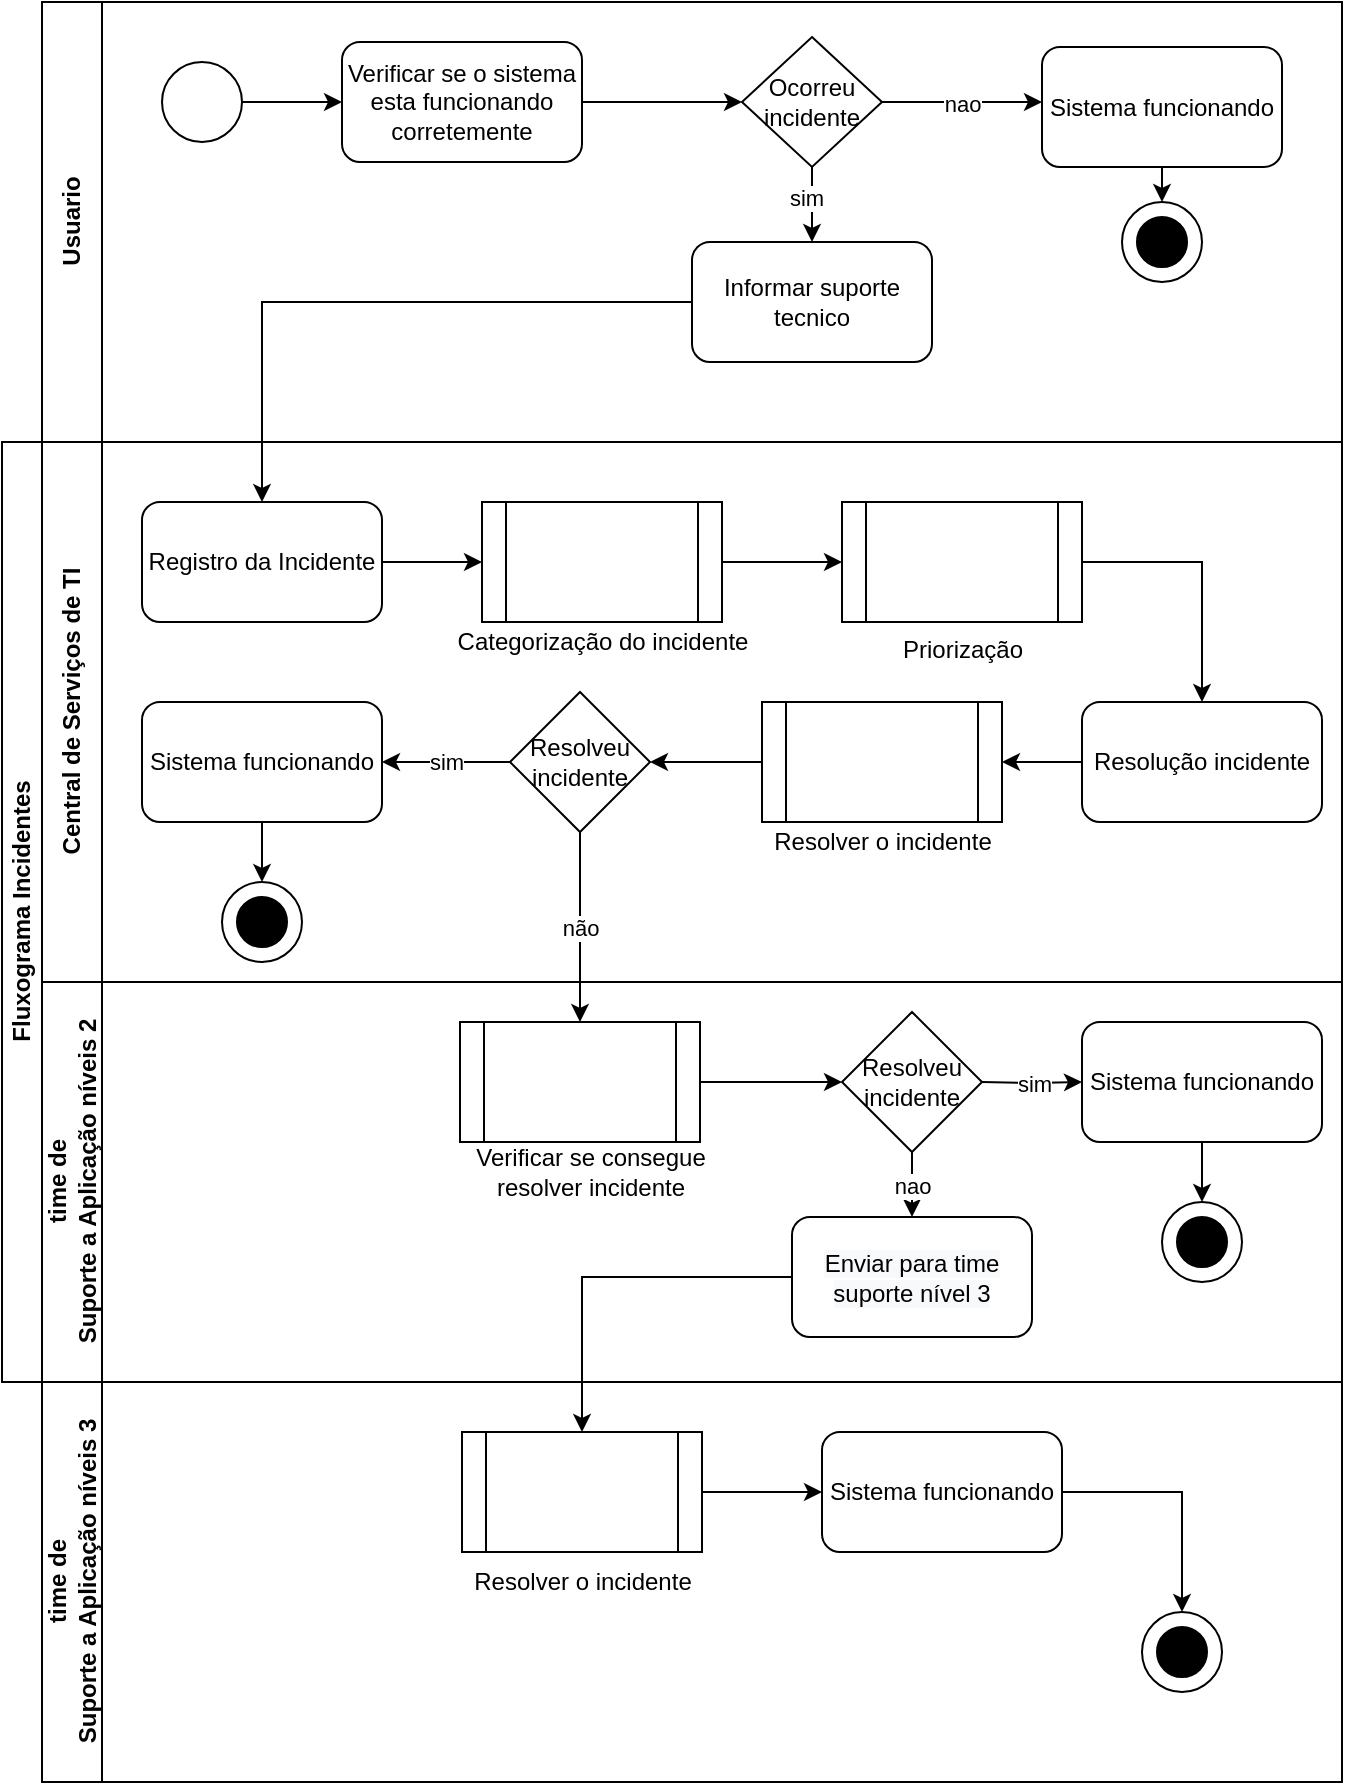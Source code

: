 <mxfile version="13.1.3" type="device"><diagram id="wHStI4aRKun1H4wsvDqh" name="Page-1"><mxGraphModel dx="1019" dy="1634" grid="1" gridSize="10" guides="1" tooltips="1" connect="1" arrows="1" fold="1" page="1" pageScale="1" pageWidth="827" pageHeight="1169" math="0" shadow="0"><root><mxCell id="0"/><mxCell id="1" parent="0"/><mxCell id="jrxjVaoClep4c02WZefW-1" value="Fluxograma&amp;nbsp;Incidentes" style="swimlane;html=1;childLayout=stackLayout;resizeParent=1;resizeParentMax=0;horizontal=0;startSize=20;horizontalStack=0;" parent="1" vertex="1"><mxGeometry x="90" y="-110" width="670" height="470" as="geometry"/></mxCell><mxCell id="jrxjVaoClep4c02WZefW-3" value="Central de Serviços de TI" style="swimlane;html=1;startSize=30;horizontal=0;" parent="jrxjVaoClep4c02WZefW-1" vertex="1"><mxGeometry x="20" width="650" height="270" as="geometry"/></mxCell><mxCell id="jrxjVaoClep4c02WZefW-11" value="Usuario" style="swimlane;html=1;startSize=30;horizontal=0;" parent="jrxjVaoClep4c02WZefW-3" vertex="1"><mxGeometry y="-220" width="650" height="220" as="geometry"/></mxCell><mxCell id="jrxjVaoClep4c02WZefW-15" value="" style="edgeStyle=orthogonalEdgeStyle;rounded=0;orthogonalLoop=1;jettySize=auto;html=1;" parent="jrxjVaoClep4c02WZefW-11" source="jrxjVaoClep4c02WZefW-13" target="jrxjVaoClep4c02WZefW-14" edge="1"><mxGeometry relative="1" as="geometry"/></mxCell><mxCell id="jrxjVaoClep4c02WZefW-13" value="" style="ellipse;whiteSpace=wrap;html=1;aspect=fixed;" parent="jrxjVaoClep4c02WZefW-11" vertex="1"><mxGeometry x="60" y="30" width="40" height="40" as="geometry"/></mxCell><mxCell id="jrxjVaoClep4c02WZefW-17" value="" style="edgeStyle=orthogonalEdgeStyle;rounded=0;orthogonalLoop=1;jettySize=auto;html=1;" parent="jrxjVaoClep4c02WZefW-11" source="jrxjVaoClep4c02WZefW-14" target="jrxjVaoClep4c02WZefW-16" edge="1"><mxGeometry relative="1" as="geometry"/></mxCell><mxCell id="jrxjVaoClep4c02WZefW-14" value="Verificar se o sistema esta funcionando corretemente" style="rounded=1;whiteSpace=wrap;html=1;" parent="jrxjVaoClep4c02WZefW-11" vertex="1"><mxGeometry x="150" y="20" width="120" height="60" as="geometry"/></mxCell><mxCell id="jrxjVaoClep4c02WZefW-19" value="nao" style="edgeStyle=orthogonalEdgeStyle;rounded=0;orthogonalLoop=1;jettySize=auto;html=1;" parent="jrxjVaoClep4c02WZefW-11" source="jrxjVaoClep4c02WZefW-16" edge="1"><mxGeometry relative="1" as="geometry"><mxPoint x="500" y="50" as="targetPoint"/></mxGeometry></mxCell><mxCell id="jrxjVaoClep4c02WZefW-32" value="" style="edgeStyle=orthogonalEdgeStyle;rounded=0;orthogonalLoop=1;jettySize=auto;html=1;" parent="jrxjVaoClep4c02WZefW-11" source="jrxjVaoClep4c02WZefW-16" target="jrxjVaoClep4c02WZefW-31" edge="1"><mxGeometry relative="1" as="geometry"/></mxCell><mxCell id="jrxjVaoClep4c02WZefW-33" value="sim" style="edgeLabel;html=1;align=center;verticalAlign=middle;resizable=0;points=[];" parent="jrxjVaoClep4c02WZefW-32" vertex="1" connectable="0"><mxGeometry x="0.059" y="-2" relative="1" as="geometry"><mxPoint x="-1" y="-2" as="offset"/></mxGeometry></mxCell><mxCell id="jrxjVaoClep4c02WZefW-16" value="Ocorreu incidente" style="rhombus;whiteSpace=wrap;html=1;fillColor=#FFFFFF;" parent="jrxjVaoClep4c02WZefW-11" vertex="1"><mxGeometry x="350" y="17.5" width="70" height="65" as="geometry"/></mxCell><mxCell id="jrxjVaoClep4c02WZefW-28" style="edgeStyle=orthogonalEdgeStyle;rounded=0;orthogonalLoop=1;jettySize=auto;html=1;exitX=0.5;exitY=1;exitDx=0;exitDy=0;entryX=0.5;entryY=0;entryDx=0;entryDy=0;" parent="jrxjVaoClep4c02WZefW-11" source="jrxjVaoClep4c02WZefW-20" target="jrxjVaoClep4c02WZefW-23" edge="1"><mxGeometry relative="1" as="geometry"/></mxCell><mxCell id="jrxjVaoClep4c02WZefW-20" value="Sistema funcionando" style="rounded=1;whiteSpace=wrap;html=1;" parent="jrxjVaoClep4c02WZefW-11" vertex="1"><mxGeometry x="500" y="22.5" width="120" height="60" as="geometry"/></mxCell><mxCell id="jrxjVaoClep4c02WZefW-23" value="" style="ellipse;whiteSpace=wrap;html=1;aspect=fixed;" parent="jrxjVaoClep4c02WZefW-11" vertex="1"><mxGeometry x="540" y="100" width="40" height="40" as="geometry"/></mxCell><mxCell id="jrxjVaoClep4c02WZefW-24" value="" style="ellipse;whiteSpace=wrap;html=1;aspect=fixed;fillColor=#000000;" parent="jrxjVaoClep4c02WZefW-11" vertex="1"><mxGeometry x="547.5" y="107.5" width="25" height="25" as="geometry"/></mxCell><mxCell id="jrxjVaoClep4c02WZefW-31" value="Informar suporte tecnico" style="rounded=1;whiteSpace=wrap;html=1;fillColor=#FFFFFF;" parent="jrxjVaoClep4c02WZefW-11" vertex="1"><mxGeometry x="325" y="120" width="120" height="60" as="geometry"/></mxCell><mxCell id="jrxjVaoClep4c02WZefW-35" value="" style="edgeStyle=orthogonalEdgeStyle;rounded=0;orthogonalLoop=1;jettySize=auto;html=1;" parent="jrxjVaoClep4c02WZefW-3" source="jrxjVaoClep4c02WZefW-31" target="jrxjVaoClep4c02WZefW-34" edge="1"><mxGeometry relative="1" as="geometry"/></mxCell><mxCell id="jrxjVaoClep4c02WZefW-43" value="" style="edgeStyle=orthogonalEdgeStyle;rounded=0;orthogonalLoop=1;jettySize=auto;html=1;" parent="jrxjVaoClep4c02WZefW-3" source="jrxjVaoClep4c02WZefW-34" edge="1"><mxGeometry relative="1" as="geometry"><mxPoint x="220" y="60" as="targetPoint"/></mxGeometry></mxCell><mxCell id="mePfiV1XCcNyvJ4Ol4fT-27" value="" style="edgeStyle=orthogonalEdgeStyle;rounded=0;orthogonalLoop=1;jettySize=auto;html=1;entryX=0.5;entryY=0;entryDx=0;entryDy=0;" edge="1" parent="jrxjVaoClep4c02WZefW-3" source="mePfiV1XCcNyvJ4Ol4fT-4" target="mePfiV1XCcNyvJ4Ol4fT-13"><mxGeometry relative="1" as="geometry"><mxPoint x="600" y="60" as="targetPoint"/><Array as="points"><mxPoint x="580" y="60"/></Array></mxGeometry></mxCell><mxCell id="mePfiV1XCcNyvJ4Ol4fT-4" value="" style="shape=process;whiteSpace=wrap;html=1;backgroundOutline=1;fillColor=#FFFFFF;" vertex="1" parent="jrxjVaoClep4c02WZefW-3"><mxGeometry x="400" y="30" width="120" height="60" as="geometry"/></mxCell><mxCell id="jrxjVaoClep4c02WZefW-34" value="Registro da Incidente" style="rounded=1;whiteSpace=wrap;html=1;fillColor=#FFFFFF;" parent="jrxjVaoClep4c02WZefW-3" vertex="1"><mxGeometry x="50" y="30" width="120" height="60" as="geometry"/></mxCell><mxCell id="mePfiV1XCcNyvJ4Ol4fT-5" value="" style="edgeStyle=orthogonalEdgeStyle;rounded=0;orthogonalLoop=1;jettySize=auto;html=1;" edge="1" parent="jrxjVaoClep4c02WZefW-3" source="mePfiV1XCcNyvJ4Ol4fT-2" target="mePfiV1XCcNyvJ4Ol4fT-4"><mxGeometry relative="1" as="geometry"/></mxCell><mxCell id="mePfiV1XCcNyvJ4Ol4fT-2" value="" style="shape=process;whiteSpace=wrap;html=1;backgroundOutline=1;fillColor=#FFFFFF;" vertex="1" parent="jrxjVaoClep4c02WZefW-3"><mxGeometry x="220" y="30" width="120" height="60" as="geometry"/></mxCell><mxCell id="mePfiV1XCcNyvJ4Ol4fT-3" value="&lt;span&gt;Categorização do incidente&lt;/span&gt;" style="text;html=1;align=center;verticalAlign=middle;resizable=0;points=[];autosize=1;" vertex="1" parent="jrxjVaoClep4c02WZefW-3"><mxGeometry x="200" y="90" width="160" height="20" as="geometry"/></mxCell><mxCell id="mePfiV1XCcNyvJ4Ol4fT-7" value="&lt;span style=&quot;color: rgba(0 , 0 , 0 , 0) ; font-family: monospace ; font-size: 0px&quot;&gt;%3CmxGraphModel%3E%3Croot%3E%3CmxCell%20id%3D%220%22%2F%3E%3CmxCell%20id%3D%221%22%20parent%3D%220%22%2F%3E%3CmxCell%20id%3D%222%22%20value%3D%22Ocorreu%20incidente%22%20style%3D%22rhombus%3BwhiteSpace%3Dwrap%3Bhtml%3D1%3BfillColor%3D%23FFFFFF%3B%22%20vertex%3D%221%22%20parent%3D%221%22%3E%3CmxGeometry%20x%3D%22460%22%20y%3D%22-312.5%22%20width%3D%2270%22%20height%3D%2265%22%20as%3D%22geometry%22%2F%3E%3C%2FmxCell%3E%3C%2Froot%3E%3C%2FmxGraphModel%3E&lt;/span&gt;" style="text;html=1;align=center;verticalAlign=middle;resizable=0;points=[];autosize=1;" vertex="1" parent="jrxjVaoClep4c02WZefW-3"><mxGeometry x="615" y="74" width="20" height="20" as="geometry"/></mxCell><mxCell id="mePfiV1XCcNyvJ4Ol4fT-6" value="Priorização" style="text;html=1;align=center;verticalAlign=middle;resizable=0;points=[];autosize=1;" vertex="1" parent="jrxjVaoClep4c02WZefW-3"><mxGeometry x="420" y="94" width="80" height="20" as="geometry"/></mxCell><mxCell id="mePfiV1XCcNyvJ4Ol4fT-29" value="sim" style="edgeStyle=orthogonalEdgeStyle;rounded=0;orthogonalLoop=1;jettySize=auto;html=1;" edge="1" parent="jrxjVaoClep4c02WZefW-3" source="mePfiV1XCcNyvJ4Ol4fT-22" target="mePfiV1XCcNyvJ4Ol4fT-24"><mxGeometry relative="1" as="geometry"/></mxCell><mxCell id="mePfiV1XCcNyvJ4Ol4fT-22" value="Resolveu incidente" style="rhombus;whiteSpace=wrap;html=1;fillColor=#FFFFFF;" vertex="1" parent="jrxjVaoClep4c02WZefW-3"><mxGeometry x="234" y="125" width="70" height="70" as="geometry"/></mxCell><mxCell id="mePfiV1XCcNyvJ4Ol4fT-13" value="&lt;span&gt;Resolução incidente&lt;/span&gt;" style="rounded=1;whiteSpace=wrap;html=1;" vertex="1" parent="jrxjVaoClep4c02WZefW-3"><mxGeometry x="520" y="130" width="120" height="60" as="geometry"/></mxCell><mxCell id="mePfiV1XCcNyvJ4Ol4fT-23" value="" style="edgeStyle=orthogonalEdgeStyle;rounded=0;orthogonalLoop=1;jettySize=auto;html=1;" edge="1" parent="jrxjVaoClep4c02WZefW-3" source="mePfiV1XCcNyvJ4Ol4fT-20" target="mePfiV1XCcNyvJ4Ol4fT-22"><mxGeometry relative="1" as="geometry"/></mxCell><mxCell id="mePfiV1XCcNyvJ4Ol4fT-24" value="Sistema funcionando" style="rounded=1;whiteSpace=wrap;html=1;" vertex="1" parent="jrxjVaoClep4c02WZefW-3"><mxGeometry x="50" y="130" width="120" height="60" as="geometry"/></mxCell><mxCell id="mePfiV1XCcNyvJ4Ol4fT-20" value="" style="shape=process;whiteSpace=wrap;html=1;backgroundOutline=1;fillColor=#FFFFFF;" vertex="1" parent="jrxjVaoClep4c02WZefW-3"><mxGeometry x="360" y="130" width="120" height="60" as="geometry"/></mxCell><mxCell id="mePfiV1XCcNyvJ4Ol4fT-28" value="" style="edgeStyle=orthogonalEdgeStyle;rounded=0;orthogonalLoop=1;jettySize=auto;html=1;entryX=1;entryY=0.5;entryDx=0;entryDy=0;" edge="1" parent="jrxjVaoClep4c02WZefW-3" source="mePfiV1XCcNyvJ4Ol4fT-13" target="mePfiV1XCcNyvJ4Ol4fT-20"><mxGeometry relative="1" as="geometry"><mxPoint x="630" y="50" as="sourcePoint"/><mxPoint x="550" y="50" as="targetPoint"/><Array as="points"/></mxGeometry></mxCell><mxCell id="mePfiV1XCcNyvJ4Ol4fT-21" value="Resolver o incidente" style="text;html=1;align=center;verticalAlign=middle;resizable=0;points=[];autosize=1;" vertex="1" parent="jrxjVaoClep4c02WZefW-3"><mxGeometry x="360" y="190" width="120" height="20" as="geometry"/></mxCell><mxCell id="mePfiV1XCcNyvJ4Ol4fT-38" value="" style="ellipse;whiteSpace=wrap;html=1;aspect=fixed;" vertex="1" parent="jrxjVaoClep4c02WZefW-3"><mxGeometry x="90" y="220" width="40" height="40" as="geometry"/></mxCell><mxCell id="mePfiV1XCcNyvJ4Ol4fT-39" value="" style="ellipse;whiteSpace=wrap;html=1;aspect=fixed;fillColor=#000000;" vertex="1" parent="jrxjVaoClep4c02WZefW-3"><mxGeometry x="97.5" y="227.5" width="25" height="25" as="geometry"/></mxCell><mxCell id="jrxjVaoClep4c02WZefW-4" value="time de&lt;br&gt;Suporte a Aplicação níveis 2" style="swimlane;html=1;startSize=30;horizontal=0;" parent="jrxjVaoClep4c02WZefW-1" vertex="1"><mxGeometry x="20" y="270" width="650" height="200" as="geometry"/></mxCell><mxCell id="jrxjVaoClep4c02WZefW-63" value="" style="edgeStyle=orthogonalEdgeStyle;rounded=0;orthogonalLoop=1;jettySize=auto;html=1;entryX=0.5;entryY=0;entryDx=0;entryDy=0;" parent="jrxjVaoClep4c02WZefW-4" source="jrxjVaoClep4c02WZefW-64" target="jrxjVaoClep4c02WZefW-72" edge="1"><mxGeometry relative="1" as="geometry"><mxPoint x="470" y="270" as="targetPoint"/></mxGeometry></mxCell><mxCell id="jrxjVaoClep4c02WZefW-65" value="sim" style="edgeStyle=orthogonalEdgeStyle;rounded=0;orthogonalLoop=1;jettySize=auto;html=1;" parent="jrxjVaoClep4c02WZefW-4" target="jrxjVaoClep4c02WZefW-64" edge="1"><mxGeometry relative="1" as="geometry"><mxPoint x="470" y="50" as="sourcePoint"/></mxGeometry></mxCell><mxCell id="jrxjVaoClep4c02WZefW-66" value="nao" style="edgeStyle=orthogonalEdgeStyle;rounded=0;orthogonalLoop=1;jettySize=auto;html=1;entryX=0.5;entryY=0;entryDx=0;entryDy=0;" parent="jrxjVaoClep4c02WZefW-4" target="jrxjVaoClep4c02WZefW-74" edge="1"><mxGeometry relative="1" as="geometry"><mxPoint x="325" y="215" as="targetPoint"/><mxPoint x="435" y="85" as="sourcePoint"/></mxGeometry></mxCell><mxCell id="jrxjVaoClep4c02WZefW-64" value="Sistema funcionando" style="rounded=1;whiteSpace=wrap;html=1;" parent="jrxjVaoClep4c02WZefW-4" vertex="1"><mxGeometry x="520" y="20" width="120" height="60" as="geometry"/></mxCell><mxCell id="jrxjVaoClep4c02WZefW-67" value="Resolveu incidente" style="rhombus;whiteSpace=wrap;html=1;fillColor=#FFFFFF;" parent="jrxjVaoClep4c02WZefW-4" vertex="1"><mxGeometry x="400" y="15" width="70" height="70" as="geometry"/></mxCell><mxCell id="mePfiV1XCcNyvJ4Ol4fT-35" value="" style="edgeStyle=orthogonalEdgeStyle;rounded=0;orthogonalLoop=1;jettySize=auto;html=1;" edge="1" parent="jrxjVaoClep4c02WZefW-4" source="mePfiV1XCcNyvJ4Ol4fT-32" target="jrxjVaoClep4c02WZefW-67"><mxGeometry relative="1" as="geometry"/></mxCell><mxCell id="mePfiV1XCcNyvJ4Ol4fT-32" value="" style="shape=process;whiteSpace=wrap;html=1;backgroundOutline=1;fillColor=#FFFFFF;" vertex="1" parent="jrxjVaoClep4c02WZefW-4"><mxGeometry x="209" y="20" width="120" height="60" as="geometry"/></mxCell><mxCell id="jrxjVaoClep4c02WZefW-70" value="Verificar se consegue&lt;br&gt;resolver incidente" style="text;html=1;align=center;verticalAlign=middle;resizable=0;points=[];autosize=1;" parent="jrxjVaoClep4c02WZefW-4" vertex="1"><mxGeometry x="209" y="80" width="130" height="30" as="geometry"/></mxCell><mxCell id="jrxjVaoClep4c02WZefW-71" value="" style="ellipse;whiteSpace=wrap;html=1;aspect=fixed;fillColor=#000000;" parent="jrxjVaoClep4c02WZefW-4" vertex="1"><mxGeometry x="567.5" y="117.5" width="25" height="25" as="geometry"/></mxCell><mxCell id="jrxjVaoClep4c02WZefW-72" value="" style="ellipse;whiteSpace=wrap;html=1;aspect=fixed;" parent="jrxjVaoClep4c02WZefW-4" vertex="1"><mxGeometry x="560" y="110" width="40" height="40" as="geometry"/></mxCell><mxCell id="jrxjVaoClep4c02WZefW-73" value="" style="ellipse;whiteSpace=wrap;html=1;aspect=fixed;fillColor=#000000;" parent="jrxjVaoClep4c02WZefW-4" vertex="1"><mxGeometry x="567.5" y="117.5" width="25" height="25" as="geometry"/></mxCell><mxCell id="jrxjVaoClep4c02WZefW-74" value="&lt;span style=&quot;color: rgb(0 , 0 , 0) ; font-family: &amp;#34;helvetica&amp;#34; ; font-size: 12px ; font-style: normal ; font-weight: 400 ; letter-spacing: normal ; text-align: center ; text-indent: 0px ; text-transform: none ; word-spacing: 0px ; background-color: rgb(248 , 249 , 250) ; float: none ; display: inline&quot;&gt;Enviar para time suporte nível 3&lt;/span&gt;" style="rounded=1;whiteSpace=wrap;html=1;fillColor=#FFFFFF;" parent="jrxjVaoClep4c02WZefW-4" vertex="1"><mxGeometry x="375" y="117.5" width="120" height="60" as="geometry"/></mxCell><mxCell id="mePfiV1XCcNyvJ4Ol4fT-31" value="não" style="edgeStyle=orthogonalEdgeStyle;rounded=0;orthogonalLoop=1;jettySize=auto;html=1;entryX=0.5;entryY=0;entryDx=0;entryDy=0;" edge="1" parent="jrxjVaoClep4c02WZefW-1" source="mePfiV1XCcNyvJ4Ol4fT-22" target="mePfiV1XCcNyvJ4Ol4fT-32"><mxGeometry relative="1" as="geometry"><mxPoint x="289" y="275" as="targetPoint"/></mxGeometry></mxCell><mxCell id="mePfiV1XCcNyvJ4Ol4fT-41" value="" style="edgeStyle=orthogonalEdgeStyle;rounded=0;orthogonalLoop=1;jettySize=auto;html=1;" edge="1" parent="jrxjVaoClep4c02WZefW-1" source="mePfiV1XCcNyvJ4Ol4fT-24"><mxGeometry relative="1" as="geometry"><mxPoint x="130" y="220" as="targetPoint"/></mxGeometry></mxCell><mxCell id="jrxjVaoClep4c02WZefW-2" value="time de&lt;br&gt;Suporte a Aplicação níveis 3" style="swimlane;html=1;startSize=30;horizontal=0;" parent="1" vertex="1"><mxGeometry x="110" y="360" width="650" height="200" as="geometry"><mxRectangle width="30" height="170" as="alternateBounds"/></mxGeometry></mxCell><mxCell id="jrxjVaoClep4c02WZefW-79" value="Sistema funcionando" style="rounded=1;whiteSpace=wrap;html=1;" parent="jrxjVaoClep4c02WZefW-2" vertex="1"><mxGeometry x="390" y="25" width="120" height="60" as="geometry"/></mxCell><mxCell id="jrxjVaoClep4c02WZefW-82" value="" style="edgeStyle=orthogonalEdgeStyle;rounded=0;orthogonalLoop=1;jettySize=auto;html=1;" parent="jrxjVaoClep4c02WZefW-2" source="jrxjVaoClep4c02WZefW-83" edge="1"><mxGeometry relative="1" as="geometry"><mxPoint x="390" y="55" as="targetPoint"/></mxGeometry></mxCell><mxCell id="jrxjVaoClep4c02WZefW-83" value="" style="shape=process;whiteSpace=wrap;html=1;backgroundOutline=1;fillColor=#FFFFFF;" parent="jrxjVaoClep4c02WZefW-2" vertex="1"><mxGeometry x="210" y="25" width="120" height="60" as="geometry"/></mxCell><mxCell id="jrxjVaoClep4c02WZefW-85" value="Resolver o incidente" style="text;html=1;align=center;verticalAlign=middle;resizable=0;points=[];autosize=1;" parent="jrxjVaoClep4c02WZefW-2" vertex="1"><mxGeometry x="210" y="90" width="120" height="20" as="geometry"/></mxCell><mxCell id="jrxjVaoClep4c02WZefW-86" value="" style="ellipse;whiteSpace=wrap;html=1;aspect=fixed;fillColor=#000000;" parent="jrxjVaoClep4c02WZefW-2" vertex="1"><mxGeometry x="557.5" y="122.5" width="25" height="25" as="geometry"/></mxCell><mxCell id="jrxjVaoClep4c02WZefW-87" value="" style="ellipse;whiteSpace=wrap;html=1;aspect=fixed;" parent="jrxjVaoClep4c02WZefW-2" vertex="1"><mxGeometry x="550" y="115" width="40" height="40" as="geometry"/></mxCell><mxCell id="jrxjVaoClep4c02WZefW-78" value="" style="edgeStyle=orthogonalEdgeStyle;rounded=0;orthogonalLoop=1;jettySize=auto;html=1;entryX=0.5;entryY=0;entryDx=0;entryDy=0;" parent="jrxjVaoClep4c02WZefW-2" source="jrxjVaoClep4c02WZefW-79" target="jrxjVaoClep4c02WZefW-87" edge="1"><mxGeometry relative="1" as="geometry"><mxPoint x="350" y="195" as="targetPoint"/></mxGeometry></mxCell><mxCell id="jrxjVaoClep4c02WZefW-88" value="" style="ellipse;whiteSpace=wrap;html=1;aspect=fixed;fillColor=#000000;" parent="jrxjVaoClep4c02WZefW-2" vertex="1"><mxGeometry x="557.5" y="122.5" width="25" height="25" as="geometry"/></mxCell><mxCell id="jrxjVaoClep4c02WZefW-77" value="" style="edgeStyle=orthogonalEdgeStyle;rounded=0;orthogonalLoop=1;jettySize=auto;html=1;entryX=0.5;entryY=0;entryDx=0;entryDy=0;" parent="1" source="jrxjVaoClep4c02WZefW-74" target="jrxjVaoClep4c02WZefW-83" edge="1"><mxGeometry relative="1" as="geometry"><mxPoint x="220" y="385" as="targetPoint"/></mxGeometry></mxCell></root></mxGraphModel></diagram></mxfile>